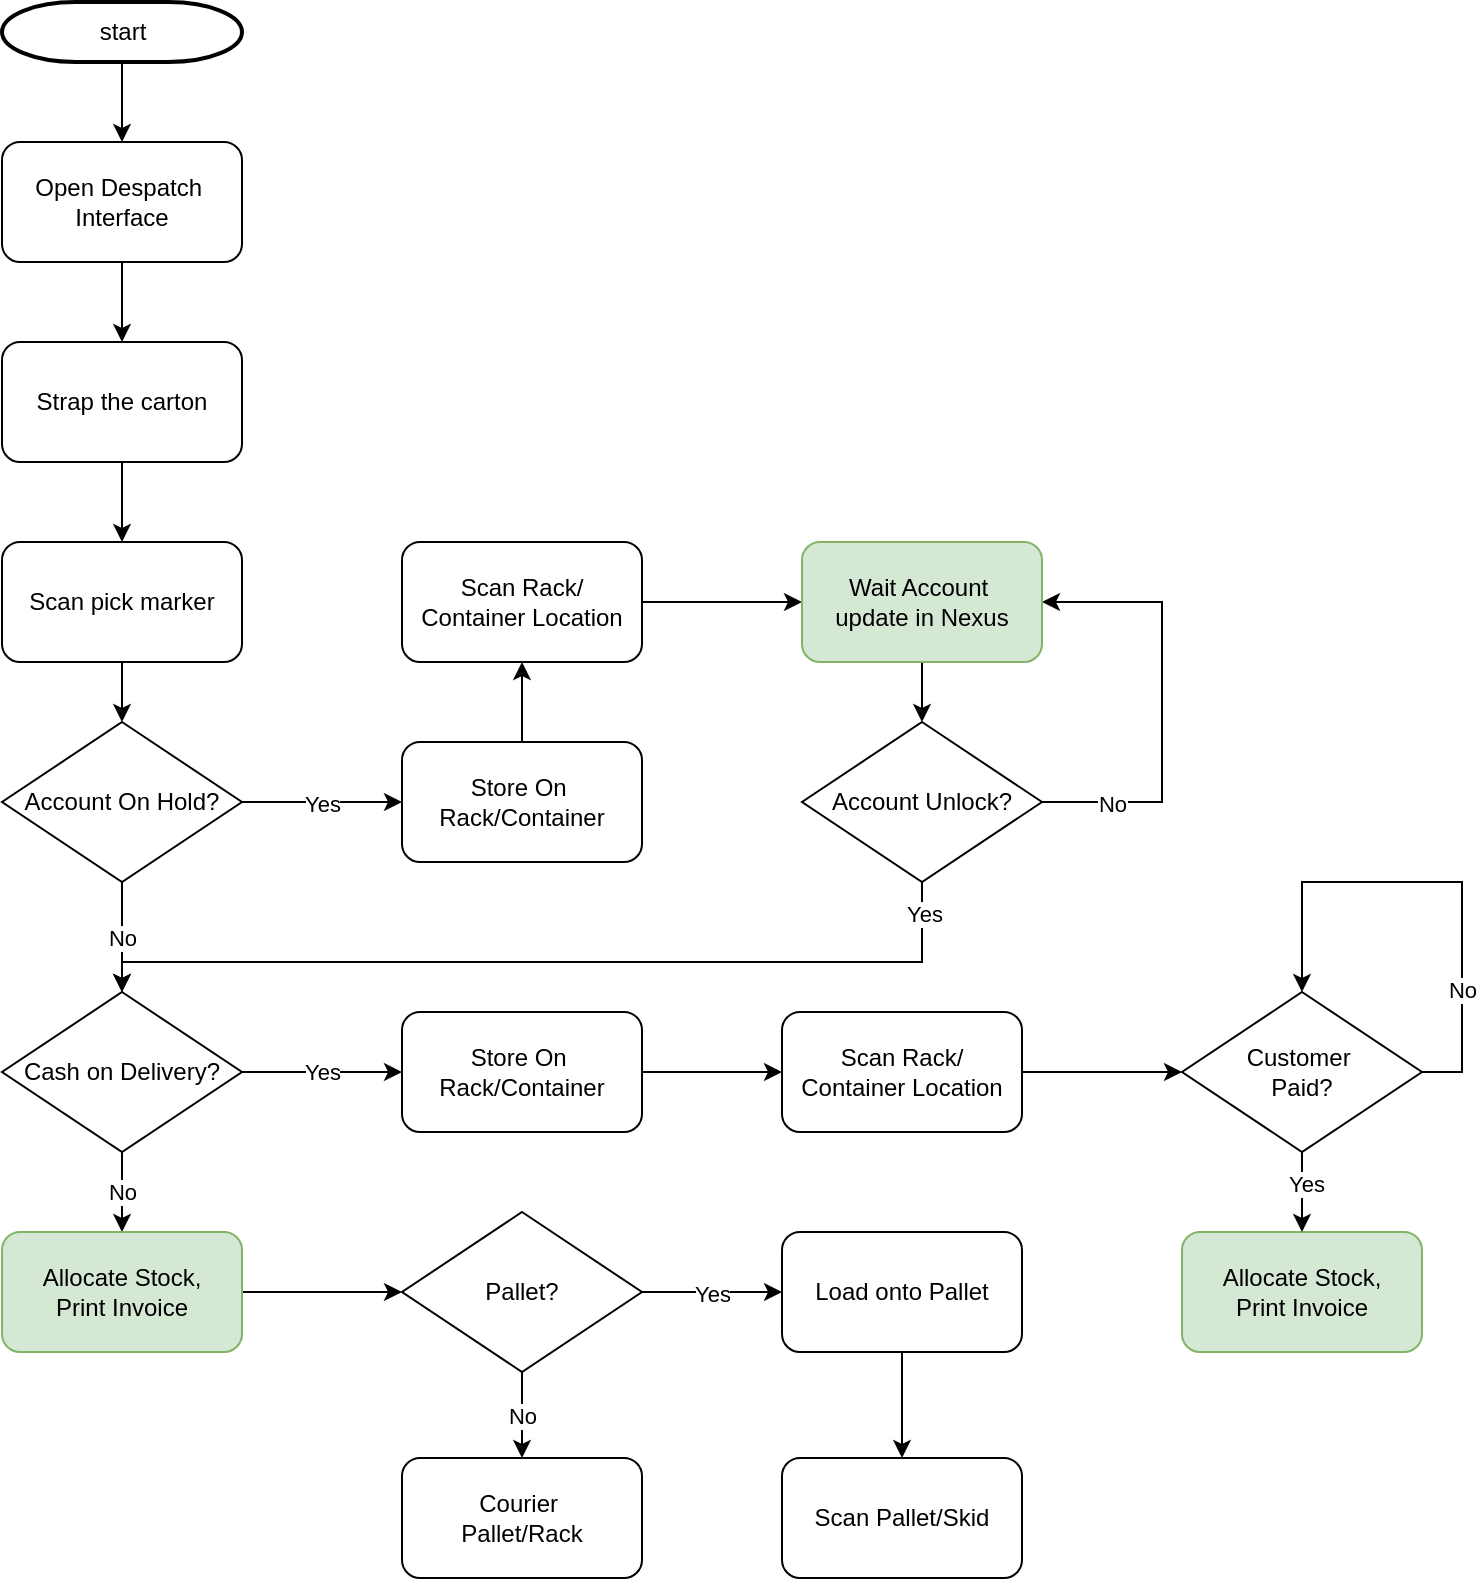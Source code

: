 <mxfile version="25.0.3">
  <diagram id="6a731a19-8d31-9384-78a2-239565b7b9f0" name="Page-1">
    <mxGraphModel dx="1430" dy="781" grid="1" gridSize="10" guides="1" tooltips="1" connect="1" arrows="1" fold="1" page="1" pageScale="1" pageWidth="1169" pageHeight="827" background="none" math="0" shadow="0">
      <root>
        <mxCell id="0" />
        <mxCell id="1" parent="0" />
        <mxCell id="FllbzKFlJK6ehd7ZULbo-95" value="" style="edgeStyle=orthogonalEdgeStyle;rounded=0;orthogonalLoop=1;jettySize=auto;html=1;" parent="1" source="2" target="FllbzKFlJK6ehd7ZULbo-77" edge="1">
          <mxGeometry relative="1" as="geometry" />
        </mxCell>
        <mxCell id="2" value="start" style="shape=mxgraph.flowchart.terminator;strokeWidth=2;gradientColor=none;gradientDirection=north;fontStyle=0;html=1;" parent="1" vertex="1">
          <mxGeometry x="60" y="20" width="120" height="30" as="geometry" />
        </mxCell>
        <mxCell id="IlHMZtGNVjniCkJJhIyE-17" value="" style="edgeStyle=orthogonalEdgeStyle;rounded=0;orthogonalLoop=1;jettySize=auto;html=1;" parent="1" source="FllbzKFlJK6ehd7ZULbo-77" target="IlHMZtGNVjniCkJJhIyE-2" edge="1">
          <mxGeometry relative="1" as="geometry" />
        </mxCell>
        <mxCell id="FllbzKFlJK6ehd7ZULbo-77" value="&lt;span style=&quot;text-wrap-mode: nowrap;&quot;&gt;Open Despatch&amp;nbsp;&lt;/span&gt;&lt;div&gt;&lt;span style=&quot;text-wrap-mode: nowrap;&quot;&gt;Interface&lt;/span&gt;&lt;/div&gt;" style="rounded=1;whiteSpace=wrap;html=1;" parent="1" vertex="1">
          <mxGeometry x="60" y="90" width="120" height="60" as="geometry" />
        </mxCell>
        <mxCell id="d_Sx1PHwJZXIJJpvXMle-3" value="" style="edgeStyle=orthogonalEdgeStyle;rounded=0;orthogonalLoop=1;jettySize=auto;html=1;" parent="1" source="IlHMZtGNVjniCkJJhIyE-2" target="d_Sx1PHwJZXIJJpvXMle-2" edge="1">
          <mxGeometry relative="1" as="geometry" />
        </mxCell>
        <mxCell id="IlHMZtGNVjniCkJJhIyE-2" value="&lt;span style=&quot;text-wrap-mode: nowrap;&quot;&gt;Strap the carton&lt;/span&gt;" style="rounded=1;whiteSpace=wrap;html=1;" parent="1" vertex="1">
          <mxGeometry x="60" y="190" width="120" height="60" as="geometry" />
        </mxCell>
        <mxCell id="d_Sx1PHwJZXIJJpvXMle-9" style="edgeStyle=orthogonalEdgeStyle;rounded=0;orthogonalLoop=1;jettySize=auto;html=1;exitX=0.5;exitY=1;exitDx=0;exitDy=0;entryX=0.5;entryY=0;entryDx=0;entryDy=0;" parent="1" source="d_Sx1PHwJZXIJJpvXMle-2" target="d_Sx1PHwJZXIJJpvXMle-4" edge="1">
          <mxGeometry relative="1" as="geometry" />
        </mxCell>
        <mxCell id="d_Sx1PHwJZXIJJpvXMle-2" value="Scan pick marker" style="rounded=1;whiteSpace=wrap;html=1;" parent="1" vertex="1">
          <mxGeometry x="60" y="290" width="120" height="60" as="geometry" />
        </mxCell>
        <mxCell id="d_Sx1PHwJZXIJJpvXMle-11" value="Yes" style="edgeStyle=orthogonalEdgeStyle;rounded=0;orthogonalLoop=1;jettySize=auto;html=1;" parent="1" source="d_Sx1PHwJZXIJJpvXMle-4" edge="1">
          <mxGeometry relative="1" as="geometry">
            <mxPoint x="260" y="420" as="targetPoint" />
          </mxGeometry>
        </mxCell>
        <mxCell id="d_Sx1PHwJZXIJJpvXMle-15" value="No" style="edgeStyle=orthogonalEdgeStyle;rounded=0;orthogonalLoop=1;jettySize=auto;html=1;" parent="1" source="d_Sx1PHwJZXIJJpvXMle-4" target="d_Sx1PHwJZXIJJpvXMle-5" edge="1">
          <mxGeometry x="0.004" relative="1" as="geometry">
            <mxPoint as="offset" />
          </mxGeometry>
        </mxCell>
        <mxCell id="d_Sx1PHwJZXIJJpvXMle-4" value="Account On Hold?" style="rhombus;whiteSpace=wrap;html=1;" parent="1" vertex="1">
          <mxGeometry x="60" y="380" width="120" height="80" as="geometry" />
        </mxCell>
        <mxCell id="d_Sx1PHwJZXIJJpvXMle-16" value="No" style="edgeStyle=orthogonalEdgeStyle;rounded=0;orthogonalLoop=1;jettySize=auto;html=1;" parent="1" source="d_Sx1PHwJZXIJJpvXMle-5" target="d_Sx1PHwJZXIJJpvXMle-7" edge="1">
          <mxGeometry relative="1" as="geometry" />
        </mxCell>
        <mxCell id="d_Sx1PHwJZXIJJpvXMle-35" value="Yes" style="edgeStyle=orthogonalEdgeStyle;rounded=0;orthogonalLoop=1;jettySize=auto;html=1;" parent="1" source="d_Sx1PHwJZXIJJpvXMle-5" target="d_Sx1PHwJZXIJJpvXMle-31" edge="1">
          <mxGeometry relative="1" as="geometry" />
        </mxCell>
        <mxCell id="d_Sx1PHwJZXIJJpvXMle-5" value="Cash on Delivery?" style="rhombus;whiteSpace=wrap;html=1;" parent="1" vertex="1">
          <mxGeometry x="60" y="515" width="120" height="80" as="geometry" />
        </mxCell>
        <mxCell id="d_Sx1PHwJZXIJJpvXMle-45" value="" style="edgeStyle=orthogonalEdgeStyle;rounded=0;orthogonalLoop=1;jettySize=auto;html=1;" parent="1" source="d_Sx1PHwJZXIJJpvXMle-7" target="d_Sx1PHwJZXIJJpvXMle-43" edge="1">
          <mxGeometry relative="1" as="geometry" />
        </mxCell>
        <mxCell id="d_Sx1PHwJZXIJJpvXMle-7" value="&lt;div&gt;&lt;span style=&quot;text-wrap-mode: nowrap;&quot;&gt;Allocate Stock,&lt;/span&gt;&lt;/div&gt;&lt;span style=&quot;text-wrap-mode: nowrap;&quot;&gt;Print Invoice&lt;/span&gt;" style="rounded=1;whiteSpace=wrap;html=1;fillColor=#d5e8d4;strokeColor=#82b366;" parent="1" vertex="1">
          <mxGeometry x="60" y="635" width="120" height="60" as="geometry" />
        </mxCell>
        <mxCell id="d_Sx1PHwJZXIJJpvXMle-23" value="" style="edgeStyle=orthogonalEdgeStyle;rounded=0;orthogonalLoop=1;jettySize=auto;html=1;" parent="1" source="d_Sx1PHwJZXIJJpvXMle-12" target="d_Sx1PHwJZXIJJpvXMle-21" edge="1">
          <mxGeometry relative="1" as="geometry" />
        </mxCell>
        <mxCell id="d_Sx1PHwJZXIJJpvXMle-12" value="&lt;span style=&quot;text-wrap-mode: nowrap;&quot;&gt;Store On&amp;nbsp;&lt;/span&gt;&lt;div&gt;&lt;span style=&quot;text-wrap-mode: nowrap;&quot;&gt;Rack/Container&lt;/span&gt;&lt;/div&gt;" style="rounded=1;whiteSpace=wrap;html=1;" parent="1" vertex="1">
          <mxGeometry x="260" y="390" width="120" height="60" as="geometry" />
        </mxCell>
        <mxCell id="d_Sx1PHwJZXIJJpvXMle-19" style="edgeStyle=orthogonalEdgeStyle;rounded=0;orthogonalLoop=1;jettySize=auto;html=1;exitX=0.5;exitY=1;exitDx=0;exitDy=0;entryX=0.5;entryY=0;entryDx=0;entryDy=0;" parent="1" source="d_Sx1PHwJZXIJJpvXMle-18" target="d_Sx1PHwJZXIJJpvXMle-5" edge="1">
          <mxGeometry relative="1" as="geometry">
            <mxPoint x="120" y="510" as="targetPoint" />
            <Array as="points">
              <mxPoint x="520" y="500" />
              <mxPoint x="120" y="500" />
            </Array>
          </mxGeometry>
        </mxCell>
        <mxCell id="d_Sx1PHwJZXIJJpvXMle-30" value="Yes" style="edgeLabel;html=1;align=center;verticalAlign=middle;resizable=0;points=[];" parent="d_Sx1PHwJZXIJJpvXMle-19" vertex="1" connectable="0">
          <mxGeometry x="-0.932" y="1" relative="1" as="geometry">
            <mxPoint as="offset" />
          </mxGeometry>
        </mxCell>
        <mxCell id="d_Sx1PHwJZXIJJpvXMle-26" style="edgeStyle=orthogonalEdgeStyle;rounded=0;orthogonalLoop=1;jettySize=auto;html=1;exitX=1;exitY=0.5;exitDx=0;exitDy=0;entryX=1;entryY=0.5;entryDx=0;entryDy=0;" parent="1" source="d_Sx1PHwJZXIJJpvXMle-18" target="d_Sx1PHwJZXIJJpvXMle-22" edge="1">
          <mxGeometry relative="1" as="geometry">
            <Array as="points">
              <mxPoint x="640" y="420" />
              <mxPoint x="640" y="320" />
            </Array>
          </mxGeometry>
        </mxCell>
        <mxCell id="d_Sx1PHwJZXIJJpvXMle-29" value="No" style="edgeLabel;html=1;align=center;verticalAlign=middle;resizable=0;points=[];" parent="d_Sx1PHwJZXIJJpvXMle-26" vertex="1" connectable="0">
          <mxGeometry x="-0.686" y="-1" relative="1" as="geometry">
            <mxPoint as="offset" />
          </mxGeometry>
        </mxCell>
        <mxCell id="d_Sx1PHwJZXIJJpvXMle-18" value="Account Unlock?" style="rhombus;whiteSpace=wrap;html=1;" parent="1" vertex="1">
          <mxGeometry x="460" y="380" width="120" height="80" as="geometry" />
        </mxCell>
        <mxCell id="d_Sx1PHwJZXIJJpvXMle-24" style="edgeStyle=orthogonalEdgeStyle;rounded=0;orthogonalLoop=1;jettySize=auto;html=1;exitX=1;exitY=0.5;exitDx=0;exitDy=0;entryX=0;entryY=0.5;entryDx=0;entryDy=0;" parent="1" source="d_Sx1PHwJZXIJJpvXMle-21" target="d_Sx1PHwJZXIJJpvXMle-22" edge="1">
          <mxGeometry relative="1" as="geometry" />
        </mxCell>
        <mxCell id="d_Sx1PHwJZXIJJpvXMle-21" value="&lt;span style=&quot;text-wrap-mode: nowrap;&quot;&gt;Scan Rack/&lt;/span&gt;&lt;div&gt;&lt;span style=&quot;text-wrap-mode: nowrap;&quot;&gt;Container Location&lt;/span&gt;&lt;/div&gt;" style="rounded=1;whiteSpace=wrap;html=1;" parent="1" vertex="1">
          <mxGeometry x="260" y="290" width="120" height="60" as="geometry" />
        </mxCell>
        <mxCell id="d_Sx1PHwJZXIJJpvXMle-25" value="" style="edgeStyle=orthogonalEdgeStyle;rounded=0;orthogonalLoop=1;jettySize=auto;html=1;" parent="1" source="d_Sx1PHwJZXIJJpvXMle-22" target="d_Sx1PHwJZXIJJpvXMle-18" edge="1">
          <mxGeometry relative="1" as="geometry" />
        </mxCell>
        <mxCell id="d_Sx1PHwJZXIJJpvXMle-22" value="&lt;span style=&quot;text-wrap-mode: nowrap;&quot;&gt;Wait Account&amp;nbsp;&lt;/span&gt;&lt;div&gt;&lt;span style=&quot;text-wrap-mode: nowrap;&quot;&gt;update in Nexus&lt;/span&gt;&lt;/div&gt;" style="rounded=1;whiteSpace=wrap;html=1;fillColor=#d5e8d4;strokeColor=#82b366;" parent="1" vertex="1">
          <mxGeometry x="460" y="290" width="120" height="60" as="geometry" />
        </mxCell>
        <mxCell id="d_Sx1PHwJZXIJJpvXMle-36" value="" style="edgeStyle=orthogonalEdgeStyle;rounded=0;orthogonalLoop=1;jettySize=auto;html=1;" parent="1" source="d_Sx1PHwJZXIJJpvXMle-31" target="d_Sx1PHwJZXIJJpvXMle-32" edge="1">
          <mxGeometry relative="1" as="geometry" />
        </mxCell>
        <mxCell id="d_Sx1PHwJZXIJJpvXMle-31" value="&lt;span style=&quot;text-wrap-mode: nowrap;&quot;&gt;Store On&amp;nbsp;&lt;/span&gt;&lt;div&gt;&lt;span style=&quot;text-wrap-mode: nowrap;&quot;&gt;Rack/Container&lt;/span&gt;&lt;/div&gt;" style="rounded=1;whiteSpace=wrap;html=1;" parent="1" vertex="1">
          <mxGeometry x="260" y="525" width="120" height="60" as="geometry" />
        </mxCell>
        <mxCell id="d_Sx1PHwJZXIJJpvXMle-38" value="" style="edgeStyle=orthogonalEdgeStyle;rounded=0;orthogonalLoop=1;jettySize=auto;html=1;" parent="1" source="d_Sx1PHwJZXIJJpvXMle-32" target="d_Sx1PHwJZXIJJpvXMle-37" edge="1">
          <mxGeometry relative="1" as="geometry" />
        </mxCell>
        <mxCell id="d_Sx1PHwJZXIJJpvXMle-32" value="&lt;span style=&quot;text-wrap-mode: nowrap;&quot;&gt;Scan Rack/&lt;/span&gt;&lt;div&gt;&lt;span style=&quot;text-wrap-mode: nowrap;&quot;&gt;Container Location&lt;/span&gt;&lt;/div&gt;" style="rounded=1;whiteSpace=wrap;html=1;" parent="1" vertex="1">
          <mxGeometry x="450" y="525" width="120" height="60" as="geometry" />
        </mxCell>
        <mxCell id="d_Sx1PHwJZXIJJpvXMle-34" value="&lt;div&gt;&lt;span style=&quot;text-wrap-mode: nowrap;&quot;&gt;Allocate Stock,&lt;/span&gt;&lt;/div&gt;&lt;span style=&quot;text-wrap-mode: nowrap;&quot;&gt;Print Invoice&lt;/span&gt;" style="rounded=1;whiteSpace=wrap;html=1;fillColor=#d5e8d4;strokeColor=#82b366;" parent="1" vertex="1">
          <mxGeometry x="650" y="635" width="120" height="60" as="geometry" />
        </mxCell>
        <mxCell id="d_Sx1PHwJZXIJJpvXMle-39" value="" style="edgeStyle=orthogonalEdgeStyle;rounded=0;orthogonalLoop=1;jettySize=auto;html=1;" parent="1" source="d_Sx1PHwJZXIJJpvXMle-37" target="d_Sx1PHwJZXIJJpvXMle-34" edge="1">
          <mxGeometry relative="1" as="geometry" />
        </mxCell>
        <mxCell id="d_Sx1PHwJZXIJJpvXMle-42" value="Yes" style="edgeLabel;html=1;align=center;verticalAlign=middle;resizable=0;points=[];" parent="d_Sx1PHwJZXIJJpvXMle-39" vertex="1" connectable="0">
          <mxGeometry x="-0.214" y="2" relative="1" as="geometry">
            <mxPoint as="offset" />
          </mxGeometry>
        </mxCell>
        <mxCell id="d_Sx1PHwJZXIJJpvXMle-37" value="Customer&amp;nbsp;&lt;div&gt;Paid?&lt;/div&gt;" style="rhombus;whiteSpace=wrap;html=1;" parent="1" vertex="1">
          <mxGeometry x="650" y="515" width="120" height="80" as="geometry" />
        </mxCell>
        <mxCell id="d_Sx1PHwJZXIJJpvXMle-40" style="edgeStyle=orthogonalEdgeStyle;rounded=0;orthogonalLoop=1;jettySize=auto;html=1;exitX=1;exitY=0.5;exitDx=0;exitDy=0;entryX=0.5;entryY=0;entryDx=0;entryDy=0;" parent="1" source="d_Sx1PHwJZXIJJpvXMle-37" target="d_Sx1PHwJZXIJJpvXMle-37" edge="1">
          <mxGeometry relative="1" as="geometry">
            <Array as="points">
              <mxPoint x="790" y="555" />
              <mxPoint x="790" y="460" />
              <mxPoint x="710" y="460" />
            </Array>
          </mxGeometry>
        </mxCell>
        <mxCell id="d_Sx1PHwJZXIJJpvXMle-41" value="No" style="edgeLabel;html=1;align=center;verticalAlign=middle;resizable=0;points=[];" parent="d_Sx1PHwJZXIJJpvXMle-40" vertex="1" connectable="0">
          <mxGeometry x="-0.508" relative="1" as="geometry">
            <mxPoint as="offset" />
          </mxGeometry>
        </mxCell>
        <mxCell id="d_Sx1PHwJZXIJJpvXMle-46" value="No" style="edgeStyle=orthogonalEdgeStyle;rounded=0;orthogonalLoop=1;jettySize=auto;html=1;" parent="1" source="d_Sx1PHwJZXIJJpvXMle-43" target="d_Sx1PHwJZXIJJpvXMle-44" edge="1">
          <mxGeometry relative="1" as="geometry" />
        </mxCell>
        <mxCell id="d_Sx1PHwJZXIJJpvXMle-48" value="Yes" style="edgeStyle=orthogonalEdgeStyle;rounded=0;orthogonalLoop=1;jettySize=auto;html=1;" parent="1" source="d_Sx1PHwJZXIJJpvXMle-43" edge="1">
          <mxGeometry relative="1" as="geometry">
            <mxPoint x="450" y="665" as="targetPoint" />
          </mxGeometry>
        </mxCell>
        <mxCell id="d_Sx1PHwJZXIJJpvXMle-43" value="Pallet?" style="rhombus;whiteSpace=wrap;html=1;" parent="1" vertex="1">
          <mxGeometry x="260" y="625" width="120" height="80" as="geometry" />
        </mxCell>
        <mxCell id="d_Sx1PHwJZXIJJpvXMle-44" value="&lt;span style=&quot;text-wrap-mode: nowrap;&quot;&gt;Courier&amp;nbsp;&lt;/span&gt;&lt;div&gt;&lt;span style=&quot;text-wrap-mode: nowrap;&quot;&gt;Pallet/Rack&lt;/span&gt;&lt;/div&gt;" style="rounded=1;whiteSpace=wrap;html=1;" parent="1" vertex="1">
          <mxGeometry x="260" y="748" width="120" height="60" as="geometry" />
        </mxCell>
        <mxCell id="d_Sx1PHwJZXIJJpvXMle-52" value="" style="edgeStyle=orthogonalEdgeStyle;rounded=0;orthogonalLoop=1;jettySize=auto;html=1;" parent="1" source="d_Sx1PHwJZXIJJpvXMle-50" target="d_Sx1PHwJZXIJJpvXMle-51" edge="1">
          <mxGeometry relative="1" as="geometry" />
        </mxCell>
        <mxCell id="d_Sx1PHwJZXIJJpvXMle-50" value="&lt;span style=&quot;text-wrap-mode: nowrap;&quot;&gt;Load onto Pallet&lt;/span&gt;" style="rounded=1;whiteSpace=wrap;html=1;" parent="1" vertex="1">
          <mxGeometry x="450" y="635" width="120" height="60" as="geometry" />
        </mxCell>
        <mxCell id="d_Sx1PHwJZXIJJpvXMle-51" value="&lt;span style=&quot;text-wrap-mode: nowrap;&quot;&gt;Scan Pallet/Skid&lt;br&gt;&lt;/span&gt;" style="rounded=1;whiteSpace=wrap;html=1;" parent="1" vertex="1">
          <mxGeometry x="450" y="748" width="120" height="60" as="geometry" />
        </mxCell>
      </root>
    </mxGraphModel>
  </diagram>
</mxfile>
